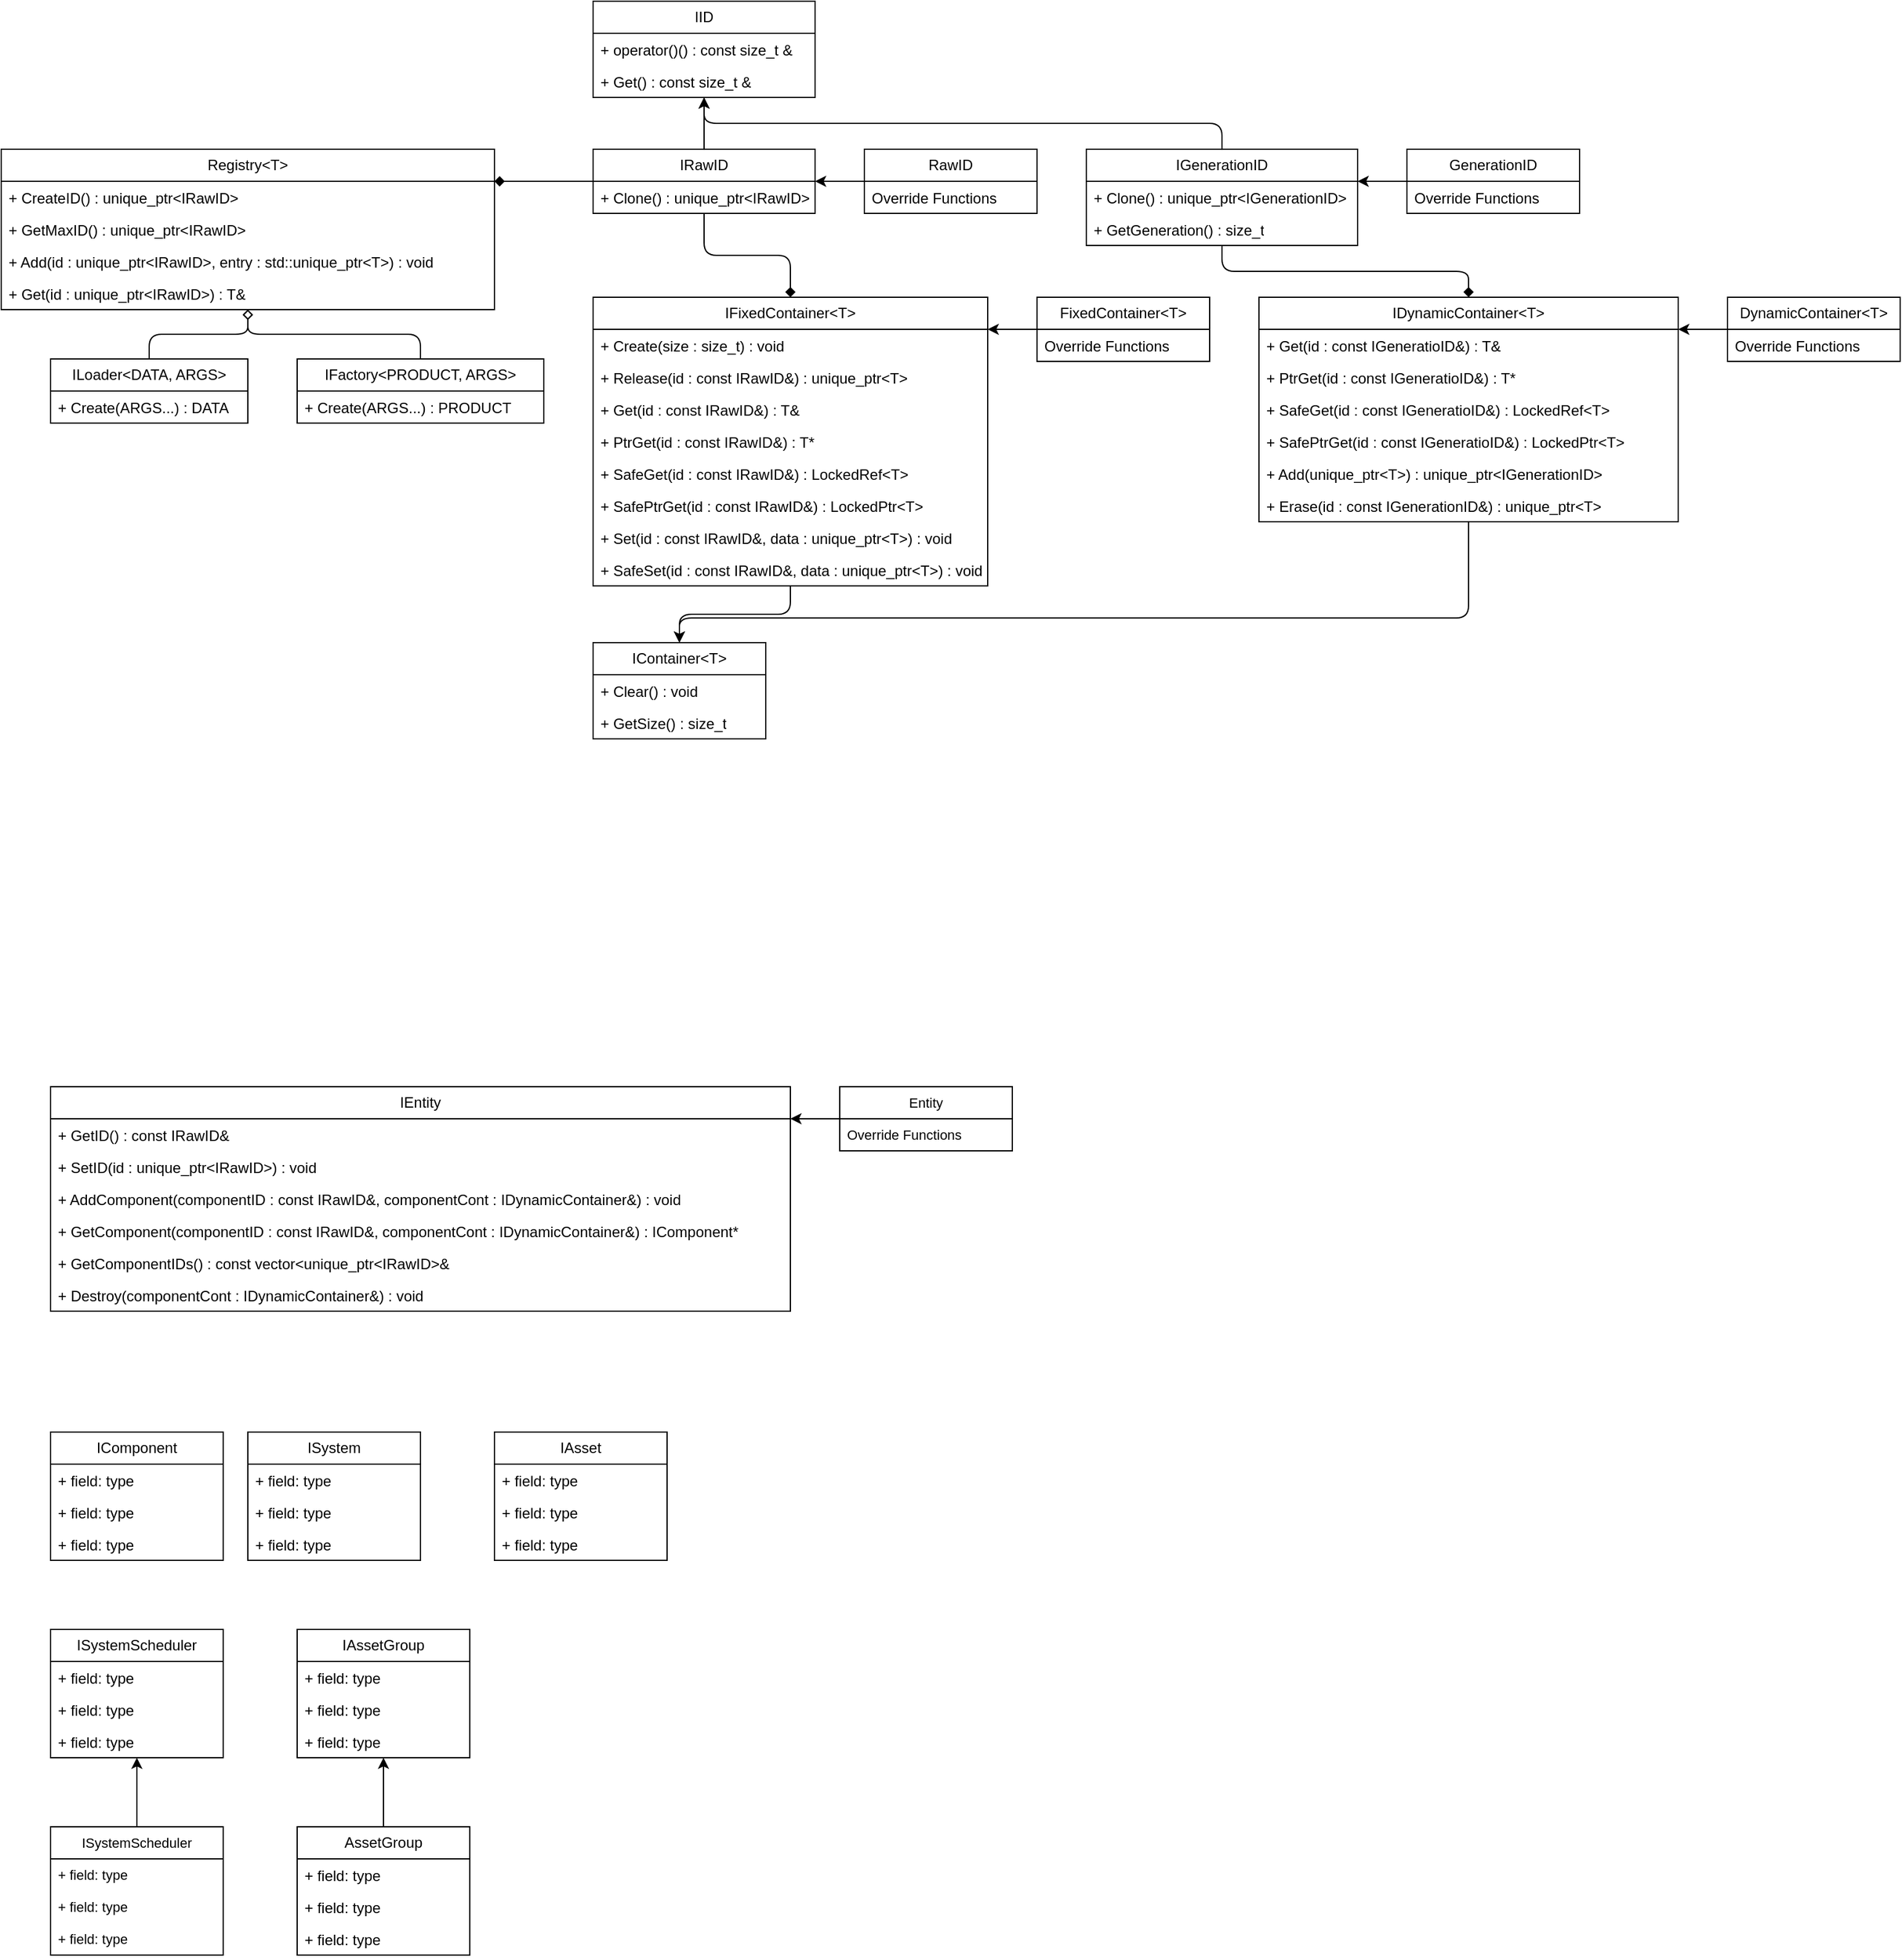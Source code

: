 ﻿<mxfile>
    <diagram id="rqhNHVHxu7mQpFLzxAB8" name="Relationships">
        <mxGraphModel dx="1311" dy="1559" grid="1" gridSize="10" guides="1" tooltips="1" connect="1" arrows="1" fold="1" page="0" pageScale="1" pageWidth="827" pageHeight="1169" math="0" shadow="0">
            <root>
                <mxCell id="0"/>
                <mxCell id="1" parent="0"/>
                <mxCell id="2" value="Registry&amp;lt;T&amp;gt;" style="swimlane;fontStyle=0;childLayout=stackLayout;horizontal=1;startSize=26;fillColor=none;horizontalStack=0;resizeParent=1;resizeParentMax=0;resizeLast=0;collapsible=1;marginBottom=0;whiteSpace=wrap;html=1;" parent="1" vertex="1">
                    <mxGeometry x="40" y="-480" width="400" height="130" as="geometry"/>
                </mxCell>
                <mxCell id="3" value="+ CreateID() : unique_ptr&amp;lt;IRawID&amp;gt;" style="text;strokeColor=none;fillColor=none;align=left;verticalAlign=top;spacingLeft=4;spacingRight=4;overflow=hidden;rotatable=0;points=[[0,0.5],[1,0.5]];portConstraint=eastwest;whiteSpace=wrap;html=1;" parent="2" vertex="1">
                    <mxGeometry y="26" width="400" height="26" as="geometry"/>
                </mxCell>
                <mxCell id="55" value="+ GetMaxID() : unique_ptr&amp;lt;IRawID&amp;gt;" style="text;strokeColor=none;fillColor=none;align=left;verticalAlign=top;spacingLeft=4;spacingRight=4;overflow=hidden;rotatable=0;points=[[0,0.5],[1,0.5]];portConstraint=eastwest;whiteSpace=wrap;html=1;" parent="2" vertex="1">
                    <mxGeometry y="52" width="400" height="26" as="geometry"/>
                </mxCell>
                <mxCell id="4" value="+ Add(id : unique_ptr&amp;lt;IRawID&amp;gt;, entry : std::unique_ptr&amp;lt;T&amp;gt;) : void" style="text;strokeColor=none;fillColor=none;align=left;verticalAlign=top;spacingLeft=4;spacingRight=4;overflow=hidden;rotatable=0;points=[[0,0.5],[1,0.5]];portConstraint=eastwest;whiteSpace=wrap;html=1;" parent="2" vertex="1">
                    <mxGeometry y="78" width="400" height="26" as="geometry"/>
                </mxCell>
                <mxCell id="5" value="+ Get(id : unique_ptr&amp;lt;IRawID&amp;gt;) : T&amp;amp;" style="text;strokeColor=none;fillColor=none;align=left;verticalAlign=top;spacingLeft=4;spacingRight=4;overflow=hidden;rotatable=0;points=[[0,0.5],[1,0.5]];portConstraint=eastwest;whiteSpace=wrap;html=1;" parent="2" vertex="1">
                    <mxGeometry y="104" width="400" height="26" as="geometry"/>
                </mxCell>
                <mxCell id="7" value="ISystemScheduler" style="swimlane;fontStyle=0;childLayout=stackLayout;horizontal=1;startSize=26;fillColor=none;horizontalStack=0;resizeParent=1;resizeParentMax=0;resizeLast=0;collapsible=1;marginBottom=0;whiteSpace=wrap;html=1;" parent="1" vertex="1">
                    <mxGeometry x="80" y="720" width="140" height="104" as="geometry"/>
                </mxCell>
                <mxCell id="8" value="+ field: type" style="text;strokeColor=none;fillColor=none;align=left;verticalAlign=top;spacingLeft=4;spacingRight=4;overflow=hidden;rotatable=0;points=[[0,0.5],[1,0.5]];portConstraint=eastwest;whiteSpace=wrap;html=1;" parent="7" vertex="1">
                    <mxGeometry y="26" width="140" height="26" as="geometry"/>
                </mxCell>
                <mxCell id="9" value="+ field: type" style="text;strokeColor=none;fillColor=none;align=left;verticalAlign=top;spacingLeft=4;spacingRight=4;overflow=hidden;rotatable=0;points=[[0,0.5],[1,0.5]];portConstraint=eastwest;whiteSpace=wrap;html=1;" parent="7" vertex="1">
                    <mxGeometry y="52" width="140" height="26" as="geometry"/>
                </mxCell>
                <mxCell id="10" value="+ field: type" style="text;strokeColor=none;fillColor=none;align=left;verticalAlign=top;spacingLeft=4;spacingRight=4;overflow=hidden;rotatable=0;points=[[0,0.5],[1,0.5]];portConstraint=eastwest;whiteSpace=wrap;html=1;" parent="7" vertex="1">
                    <mxGeometry y="78" width="140" height="26" as="geometry"/>
                </mxCell>
                <mxCell id="11" value="ISystem" style="swimlane;fontStyle=0;childLayout=stackLayout;horizontal=1;startSize=26;fillColor=none;horizontalStack=0;resizeParent=1;resizeParentMax=0;resizeLast=0;collapsible=1;marginBottom=0;whiteSpace=wrap;html=1;" parent="1" vertex="1">
                    <mxGeometry x="240" y="560" width="140" height="104" as="geometry"/>
                </mxCell>
                <mxCell id="12" value="+ field: type" style="text;strokeColor=none;fillColor=none;align=left;verticalAlign=top;spacingLeft=4;spacingRight=4;overflow=hidden;rotatable=0;points=[[0,0.5],[1,0.5]];portConstraint=eastwest;whiteSpace=wrap;html=1;" parent="11" vertex="1">
                    <mxGeometry y="26" width="140" height="26" as="geometry"/>
                </mxCell>
                <mxCell id="13" value="+ field: type" style="text;strokeColor=none;fillColor=none;align=left;verticalAlign=top;spacingLeft=4;spacingRight=4;overflow=hidden;rotatable=0;points=[[0,0.5],[1,0.5]];portConstraint=eastwest;whiteSpace=wrap;html=1;" parent="11" vertex="1">
                    <mxGeometry y="52" width="140" height="26" as="geometry"/>
                </mxCell>
                <mxCell id="14" value="+ field: type" style="text;strokeColor=none;fillColor=none;align=left;verticalAlign=top;spacingLeft=4;spacingRight=4;overflow=hidden;rotatable=0;points=[[0,0.5],[1,0.5]];portConstraint=eastwest;whiteSpace=wrap;html=1;" parent="11" vertex="1">
                    <mxGeometry y="78" width="140" height="26" as="geometry"/>
                </mxCell>
                <mxCell id="15" value="IEntity" style="swimlane;fontStyle=0;childLayout=stackLayout;horizontal=1;startSize=26;fillColor=none;horizontalStack=0;resizeParent=1;resizeParentMax=0;resizeLast=0;collapsible=1;marginBottom=0;whiteSpace=wrap;html=1;" parent="1" vertex="1">
                    <mxGeometry x="80" y="280" width="600" height="182" as="geometry"/>
                </mxCell>
                <mxCell id="18" value="+ GetID() : const IRawID&amp;amp;" style="text;strokeColor=none;fillColor=none;align=left;verticalAlign=top;spacingLeft=4;spacingRight=4;overflow=hidden;rotatable=0;points=[[0,0.5],[1,0.5]];portConstraint=eastwest;whiteSpace=wrap;html=1;" parent="15" vertex="1">
                    <mxGeometry y="26" width="600" height="26" as="geometry"/>
                </mxCell>
                <mxCell id="17" value="+ SetID(id : unique_ptr&amp;lt;IRawID&amp;gt;) : void" style="text;strokeColor=none;fillColor=none;align=left;verticalAlign=top;spacingLeft=4;spacingRight=4;overflow=hidden;rotatable=0;points=[[0,0.5],[1,0.5]];portConstraint=eastwest;whiteSpace=wrap;html=1;" parent="15" vertex="1">
                    <mxGeometry y="52" width="600" height="26" as="geometry"/>
                </mxCell>
                <mxCell id="16" value="+ AddComponent(componentID : const IRawID&amp;amp;, componentCont : IDynamicContainer&amp;amp;) : void" style="text;strokeColor=none;fillColor=none;align=left;verticalAlign=top;spacingLeft=4;spacingRight=4;overflow=hidden;rotatable=0;points=[[0,0.5],[1,0.5]];portConstraint=eastwest;whiteSpace=wrap;html=1;" parent="15" vertex="1">
                    <mxGeometry y="78" width="600" height="26" as="geometry"/>
                </mxCell>
                <mxCell id="90" value="+ GetComponent(componentID : const IRawID&amp;amp;, componentCont : IDynamicContainer&amp;amp;) : IComponent*" style="text;strokeColor=none;fillColor=none;align=left;verticalAlign=top;spacingLeft=4;spacingRight=4;overflow=hidden;rotatable=0;points=[[0,0.5],[1,0.5]];portConstraint=eastwest;whiteSpace=wrap;html=1;" vertex="1" parent="15">
                    <mxGeometry y="104" width="600" height="26" as="geometry"/>
                </mxCell>
                <mxCell id="91" value="+ GetComponentIDs() : const vector&amp;lt;unique_ptr&amp;lt;IRawID&amp;gt;&amp;amp;" style="text;strokeColor=none;fillColor=none;align=left;verticalAlign=top;spacingLeft=4;spacingRight=4;overflow=hidden;rotatable=0;points=[[0,0.5],[1,0.5]];portConstraint=eastwest;whiteSpace=wrap;html=1;" vertex="1" parent="15">
                    <mxGeometry y="130" width="600" height="26" as="geometry"/>
                </mxCell>
                <mxCell id="89" value="+ Destroy(componentCont : IDynamicContainer&amp;amp;) : void" style="text;strokeColor=none;fillColor=none;align=left;verticalAlign=top;spacingLeft=4;spacingRight=4;overflow=hidden;rotatable=0;points=[[0,0.5],[1,0.5]];portConstraint=eastwest;whiteSpace=wrap;html=1;" vertex="1" parent="15">
                    <mxGeometry y="156" width="600" height="26" as="geometry"/>
                </mxCell>
                <mxCell id="19" value="IComponent" style="swimlane;fontStyle=0;childLayout=stackLayout;horizontal=1;startSize=26;fillColor=none;horizontalStack=0;resizeParent=1;resizeParentMax=0;resizeLast=0;collapsible=1;marginBottom=0;whiteSpace=wrap;html=1;" parent="1" vertex="1">
                    <mxGeometry x="80" y="560" width="140" height="104" as="geometry"/>
                </mxCell>
                <mxCell id="20" value="+ field: type" style="text;strokeColor=none;fillColor=none;align=left;verticalAlign=top;spacingLeft=4;spacingRight=4;overflow=hidden;rotatable=0;points=[[0,0.5],[1,0.5]];portConstraint=eastwest;whiteSpace=wrap;html=1;" parent="19" vertex="1">
                    <mxGeometry y="26" width="140" height="26" as="geometry"/>
                </mxCell>
                <mxCell id="21" value="+ field: type" style="text;strokeColor=none;fillColor=none;align=left;verticalAlign=top;spacingLeft=4;spacingRight=4;overflow=hidden;rotatable=0;points=[[0,0.5],[1,0.5]];portConstraint=eastwest;whiteSpace=wrap;html=1;" parent="19" vertex="1">
                    <mxGeometry y="52" width="140" height="26" as="geometry"/>
                </mxCell>
                <mxCell id="22" value="+ field: type" style="text;strokeColor=none;fillColor=none;align=left;verticalAlign=top;spacingLeft=4;spacingRight=4;overflow=hidden;rotatable=0;points=[[0,0.5],[1,0.5]];portConstraint=eastwest;whiteSpace=wrap;html=1;" parent="19" vertex="1">
                    <mxGeometry y="78" width="140" height="26" as="geometry"/>
                </mxCell>
                <mxCell id="_G6ognDpRzYu16GwKHiT-56" style="edgeStyle=elbowEdgeStyle;shape=connector;rounded=1;elbow=vertical;html=1;strokeColor=default;align=center;verticalAlign=middle;fontFamily=Helvetica;fontSize=11;fontColor=default;labelBackgroundColor=default;endArrow=diamond;endFill=0;" parent="1" source="23" target="2" edge="1">
                    <mxGeometry relative="1" as="geometry"/>
                </mxCell>
                <mxCell id="23" value="IFactory&amp;lt;PRODUCT, ARGS&amp;gt;" style="swimlane;fontStyle=0;childLayout=stackLayout;horizontal=1;startSize=26;fillColor=none;horizontalStack=0;resizeParent=1;resizeParentMax=0;resizeLast=0;collapsible=1;marginBottom=0;whiteSpace=wrap;html=1;" parent="1" vertex="1">
                    <mxGeometry x="280" y="-310" width="200" height="52" as="geometry"/>
                </mxCell>
                <mxCell id="24" value="+ Create(ARGS...) : PRODUCT" style="text;strokeColor=none;fillColor=none;align=left;verticalAlign=top;spacingLeft=4;spacingRight=4;overflow=hidden;rotatable=0;points=[[0,0.5],[1,0.5]];portConstraint=eastwest;whiteSpace=wrap;html=1;" parent="23" vertex="1">
                    <mxGeometry y="26" width="200" height="26" as="geometry"/>
                </mxCell>
                <mxCell id="_G6ognDpRzYu16GwKHiT-55" style="edgeStyle=elbowEdgeStyle;html=1;endArrow=diamond;endFill=0;elbow=vertical;" parent="1" source="27" target="2" edge="1">
                    <mxGeometry relative="1" as="geometry"/>
                </mxCell>
                <mxCell id="27" value="ILoader&amp;lt;DATA, ARGS&amp;gt;" style="swimlane;fontStyle=0;childLayout=stackLayout;horizontal=1;startSize=26;fillColor=none;horizontalStack=0;resizeParent=1;resizeParentMax=0;resizeLast=0;collapsible=1;marginBottom=0;whiteSpace=wrap;html=1;" parent="1" vertex="1">
                    <mxGeometry x="80" y="-310" width="160" height="52" as="geometry"/>
                </mxCell>
                <mxCell id="28" value="+ Create(ARGS...) : DATA" style="text;strokeColor=none;fillColor=none;align=left;verticalAlign=top;spacingLeft=4;spacingRight=4;overflow=hidden;rotatable=0;points=[[0,0.5],[1,0.5]];portConstraint=eastwest;whiteSpace=wrap;html=1;" parent="27" vertex="1">
                    <mxGeometry y="26" width="160" height="26" as="geometry"/>
                </mxCell>
                <mxCell id="43" value="IAsset" style="swimlane;fontStyle=0;childLayout=stackLayout;horizontal=1;startSize=26;fillColor=none;horizontalStack=0;resizeParent=1;resizeParentMax=0;resizeLast=0;collapsible=1;marginBottom=0;whiteSpace=wrap;html=1;" parent="1" vertex="1">
                    <mxGeometry x="440" y="560" width="140" height="104" as="geometry"/>
                </mxCell>
                <mxCell id="44" value="+ field: type" style="text;strokeColor=none;fillColor=none;align=left;verticalAlign=top;spacingLeft=4;spacingRight=4;overflow=hidden;rotatable=0;points=[[0,0.5],[1,0.5]];portConstraint=eastwest;whiteSpace=wrap;html=1;" parent="43" vertex="1">
                    <mxGeometry y="26" width="140" height="26" as="geometry"/>
                </mxCell>
                <mxCell id="45" value="+ field: type" style="text;strokeColor=none;fillColor=none;align=left;verticalAlign=top;spacingLeft=4;spacingRight=4;overflow=hidden;rotatable=0;points=[[0,0.5],[1,0.5]];portConstraint=eastwest;whiteSpace=wrap;html=1;" parent="43" vertex="1">
                    <mxGeometry y="52" width="140" height="26" as="geometry"/>
                </mxCell>
                <mxCell id="46" value="+ field: type" style="text;strokeColor=none;fillColor=none;align=left;verticalAlign=top;spacingLeft=4;spacingRight=4;overflow=hidden;rotatable=0;points=[[0,0.5],[1,0.5]];portConstraint=eastwest;whiteSpace=wrap;html=1;" parent="43" vertex="1">
                    <mxGeometry y="78" width="140" height="26" as="geometry"/>
                </mxCell>
                <mxCell id="_G6ognDpRzYu16GwKHiT-75" style="edgeStyle=elbowEdgeStyle;shape=connector;rounded=1;elbow=vertical;html=1;strokeColor=default;align=center;verticalAlign=middle;fontFamily=Helvetica;fontSize=11;fontColor=default;labelBackgroundColor=default;endArrow=classic;endFill=1;" parent="1" source="47" target="_G6ognDpRzYu16GwKHiT-69" edge="1">
                    <mxGeometry relative="1" as="geometry"/>
                </mxCell>
                <mxCell id="47" value="AssetGroup" style="swimlane;fontStyle=0;childLayout=stackLayout;horizontal=1;startSize=26;fillColor=none;horizontalStack=0;resizeParent=1;resizeParentMax=0;resizeLast=0;collapsible=1;marginBottom=0;whiteSpace=wrap;html=1;" parent="1" vertex="1">
                    <mxGeometry x="280" y="880" width="140" height="104" as="geometry"/>
                </mxCell>
                <mxCell id="48" value="+ field: type" style="text;strokeColor=none;fillColor=none;align=left;verticalAlign=top;spacingLeft=4;spacingRight=4;overflow=hidden;rotatable=0;points=[[0,0.5],[1,0.5]];portConstraint=eastwest;whiteSpace=wrap;html=1;" parent="47" vertex="1">
                    <mxGeometry y="26" width="140" height="26" as="geometry"/>
                </mxCell>
                <mxCell id="49" value="+ field: type" style="text;strokeColor=none;fillColor=none;align=left;verticalAlign=top;spacingLeft=4;spacingRight=4;overflow=hidden;rotatable=0;points=[[0,0.5],[1,0.5]];portConstraint=eastwest;whiteSpace=wrap;html=1;" parent="47" vertex="1">
                    <mxGeometry y="52" width="140" height="26" as="geometry"/>
                </mxCell>
                <mxCell id="50" value="+ field: type" style="text;strokeColor=none;fillColor=none;align=left;verticalAlign=top;spacingLeft=4;spacingRight=4;overflow=hidden;rotatable=0;points=[[0,0.5],[1,0.5]];portConstraint=eastwest;whiteSpace=wrap;html=1;" parent="47" vertex="1">
                    <mxGeometry y="78" width="140" height="26" as="geometry"/>
                </mxCell>
                <mxCell id="L9fzZ782v0B9ujaJPwqR-56" style="edgeStyle=elbowEdgeStyle;html=1;endArrow=diamond;endFill=1;elbow=vertical;" parent="1" source="56" target="L9fzZ782v0B9ujaJPwqR-86" edge="1">
                    <mxGeometry relative="1" as="geometry">
                        <mxPoint x="590" y="-376" as="sourcePoint"/>
                    </mxGeometry>
                </mxCell>
                <mxCell id="_G6ognDpRzYu16GwKHiT-57" style="edgeStyle=elbowEdgeStyle;shape=connector;rounded=1;elbow=vertical;html=1;strokeColor=default;align=center;verticalAlign=middle;fontFamily=Helvetica;fontSize=11;fontColor=default;labelBackgroundColor=default;endArrow=diamond;endFill=1;" parent="1" source="56" target="2" edge="1">
                    <mxGeometry relative="1" as="geometry">
                        <mxPoint x="520" y="-428" as="sourcePoint"/>
                    </mxGeometry>
                </mxCell>
                <mxCell id="L9fzZ782v0B9ujaJPwqR-61" value="IID" style="swimlane;fontStyle=0;childLayout=stackLayout;horizontal=1;startSize=26;fillColor=none;horizontalStack=0;resizeParent=1;resizeParentMax=0;resizeLast=0;collapsible=1;marginBottom=0;whiteSpace=wrap;html=1;" parent="1" vertex="1">
                    <mxGeometry x="520" y="-600" width="180" height="78" as="geometry"/>
                </mxCell>
                <mxCell id="L9fzZ782v0B9ujaJPwqR-62" value="+ operator()() : const size_t &amp;amp;" style="text;strokeColor=none;fillColor=none;align=left;verticalAlign=top;spacingLeft=4;spacingRight=4;overflow=hidden;rotatable=0;points=[[0,0.5],[1,0.5]];portConstraint=eastwest;whiteSpace=wrap;html=1;" parent="L9fzZ782v0B9ujaJPwqR-61" vertex="1">
                    <mxGeometry y="26" width="180" height="26" as="geometry"/>
                </mxCell>
                <mxCell id="80" value="+ Get() : const size_t &amp;amp;" style="text;strokeColor=none;fillColor=none;align=left;verticalAlign=top;spacingLeft=4;spacingRight=4;overflow=hidden;rotatable=0;points=[[0,0.5],[1,0.5]];portConstraint=eastwest;whiteSpace=wrap;html=1;" vertex="1" parent="L9fzZ782v0B9ujaJPwqR-61">
                    <mxGeometry y="52" width="180" height="26" as="geometry"/>
                </mxCell>
                <mxCell id="L9fzZ782v0B9ujaJPwqR-65" style="edgeStyle=elbowEdgeStyle;html=1;elbow=vertical;" parent="1" source="L9fzZ782v0B9ujaJPwqR-67" target="L9fzZ782v0B9ujaJPwqR-61" edge="1">
                    <mxGeometry relative="1" as="geometry"/>
                </mxCell>
                <mxCell id="L9fzZ782v0B9ujaJPwqR-66" style="edgeStyle=elbowEdgeStyle;html=1;endArrow=diamond;endFill=1;elbow=vertical;" parent="1" source="L9fzZ782v0B9ujaJPwqR-67" target="L9fzZ782v0B9ujaJPwqR-91" edge="1">
                    <mxGeometry relative="1" as="geometry"/>
                </mxCell>
                <mxCell id="L9fzZ782v0B9ujaJPwqR-67" value="IGenerationID" style="swimlane;fontStyle=0;childLayout=stackLayout;horizontal=1;startSize=26;fillColor=none;horizontalStack=0;resizeParent=1;resizeParentMax=0;resizeLast=0;collapsible=1;marginBottom=0;whiteSpace=wrap;html=1;" parent="1" vertex="1">
                    <mxGeometry x="920" y="-480" width="220" height="78" as="geometry"/>
                </mxCell>
                <mxCell id="L9fzZ782v0B9ujaJPwqR-70" value="+ Clone() : unique_ptr&amp;lt;IGenerationID&amp;gt;" style="text;strokeColor=none;fillColor=none;align=left;verticalAlign=top;spacingLeft=4;spacingRight=4;overflow=hidden;rotatable=0;points=[[0,0.5],[1,0.5]];portConstraint=eastwest;whiteSpace=wrap;html=1;" parent="L9fzZ782v0B9ujaJPwqR-67" vertex="1">
                    <mxGeometry y="26" width="220" height="26" as="geometry"/>
                </mxCell>
                <mxCell id="L9fzZ782v0B9ujaJPwqR-68" value="+ GetGeneration() : size_t" style="text;strokeColor=none;fillColor=none;align=left;verticalAlign=top;spacingLeft=4;spacingRight=4;overflow=hidden;rotatable=0;points=[[0,0.5],[1,0.5]];portConstraint=eastwest;whiteSpace=wrap;html=1;" parent="L9fzZ782v0B9ujaJPwqR-67" vertex="1">
                    <mxGeometry y="52" width="220" height="26" as="geometry"/>
                </mxCell>
                <mxCell id="L9fzZ782v0B9ujaJPwqR-76" style="edgeStyle=elbowEdgeStyle;html=1;elbow=vertical;" parent="1" source="L9fzZ782v0B9ujaJPwqR-77" target="L9fzZ782v0B9ujaJPwqR-67" edge="1">
                    <mxGeometry relative="1" as="geometry"/>
                </mxCell>
                <mxCell id="L9fzZ782v0B9ujaJPwqR-77" value="GenerationID" style="swimlane;fontStyle=0;childLayout=stackLayout;horizontal=1;startSize=26;fillColor=none;horizontalStack=0;resizeParent=1;resizeParentMax=0;resizeLast=0;collapsible=1;marginBottom=0;whiteSpace=wrap;html=1;" parent="1" vertex="1">
                    <mxGeometry x="1180" y="-480" width="140" height="52" as="geometry"/>
                </mxCell>
                <mxCell id="L9fzZ782v0B9ujaJPwqR-80" value="Override Functions" style="text;strokeColor=none;fillColor=none;align=left;verticalAlign=top;spacingLeft=4;spacingRight=4;overflow=hidden;rotatable=0;points=[[0,0.5],[1,0.5]];portConstraint=eastwest;whiteSpace=wrap;html=1;" parent="L9fzZ782v0B9ujaJPwqR-77" vertex="1">
                    <mxGeometry y="26" width="140" height="26" as="geometry"/>
                </mxCell>
                <mxCell id="L9fzZ782v0B9ujaJPwqR-81" value="IContainer&amp;lt;T&amp;gt;" style="swimlane;fontStyle=0;childLayout=stackLayout;horizontal=1;startSize=26;fillColor=none;horizontalStack=0;resizeParent=1;resizeParentMax=0;resizeLast=0;collapsible=1;marginBottom=0;whiteSpace=wrap;html=1;" parent="1" vertex="1">
                    <mxGeometry x="520" y="-80" width="140" height="78" as="geometry"/>
                </mxCell>
                <mxCell id="L9fzZ782v0B9ujaJPwqR-82" value="+ Clear() : void" style="text;strokeColor=none;fillColor=none;align=left;verticalAlign=top;spacingLeft=4;spacingRight=4;overflow=hidden;rotatable=0;points=[[0,0.5],[1,0.5]];portConstraint=eastwest;whiteSpace=wrap;html=1;" parent="L9fzZ782v0B9ujaJPwqR-81" vertex="1">
                    <mxGeometry y="26" width="140" height="26" as="geometry"/>
                </mxCell>
                <mxCell id="67" value="+ GetSize() : size_t" style="text;strokeColor=none;fillColor=none;align=left;verticalAlign=top;spacingLeft=4;spacingRight=4;overflow=hidden;rotatable=0;points=[[0,0.5],[1,0.5]];portConstraint=eastwest;whiteSpace=wrap;html=1;" vertex="1" parent="L9fzZ782v0B9ujaJPwqR-81">
                    <mxGeometry y="52" width="140" height="26" as="geometry"/>
                </mxCell>
                <mxCell id="L9fzZ782v0B9ujaJPwqR-85" style="edgeStyle=elbowEdgeStyle;html=1;elbow=vertical;" parent="1" source="L9fzZ782v0B9ujaJPwqR-86" target="L9fzZ782v0B9ujaJPwqR-81" edge="1">
                    <mxGeometry relative="1" as="geometry"/>
                </mxCell>
                <mxCell id="L9fzZ782v0B9ujaJPwqR-86" value="IFixedContainer&amp;lt;T&amp;gt;" style="swimlane;fontStyle=0;childLayout=stackLayout;horizontal=1;startSize=26;fillColor=none;horizontalStack=0;resizeParent=1;resizeParentMax=0;resizeLast=0;collapsible=1;marginBottom=0;whiteSpace=wrap;html=1;" parent="1" vertex="1">
                    <mxGeometry x="520" y="-360" width="320" height="234" as="geometry"/>
                </mxCell>
                <mxCell id="L9fzZ782v0B9ujaJPwqR-87" value="+ Create(size : size_t) : void" style="text;strokeColor=none;fillColor=none;align=left;verticalAlign=top;spacingLeft=4;spacingRight=4;overflow=hidden;rotatable=0;points=[[0,0.5],[1,0.5]];portConstraint=eastwest;whiteSpace=wrap;html=1;" parent="L9fzZ782v0B9ujaJPwqR-86" vertex="1">
                    <mxGeometry y="26" width="320" height="26" as="geometry"/>
                </mxCell>
                <mxCell id="72" value="+ Release(id : const IRawID&amp;amp;) : unique_ptr&amp;lt;T&amp;gt;" style="text;strokeColor=none;fillColor=none;align=left;verticalAlign=top;spacingLeft=4;spacingRight=4;overflow=hidden;rotatable=0;points=[[0,0.5],[1,0.5]];portConstraint=eastwest;whiteSpace=wrap;html=1;" vertex="1" parent="L9fzZ782v0B9ujaJPwqR-86">
                    <mxGeometry y="52" width="320" height="26" as="geometry"/>
                </mxCell>
                <mxCell id="L9fzZ782v0B9ujaJPwqR-88" value="+ Get(id : const IRawID&amp;amp;) : T&amp;amp;" style="text;strokeColor=none;fillColor=none;align=left;verticalAlign=top;spacingLeft=4;spacingRight=4;overflow=hidden;rotatable=0;points=[[0,0.5],[1,0.5]];portConstraint=eastwest;whiteSpace=wrap;html=1;" parent="L9fzZ782v0B9ujaJPwqR-86" vertex="1">
                    <mxGeometry y="78" width="320" height="26" as="geometry"/>
                </mxCell>
                <mxCell id="L9fzZ782v0B9ujaJPwqR-89" value="+ PtrGet(id : const IRawID&amp;amp;) : T*" style="text;strokeColor=none;fillColor=none;align=left;verticalAlign=top;spacingLeft=4;spacingRight=4;overflow=hidden;rotatable=0;points=[[0,0.5],[1,0.5]];portConstraint=eastwest;whiteSpace=wrap;html=1;" parent="L9fzZ782v0B9ujaJPwqR-86" vertex="1">
                    <mxGeometry y="104" width="320" height="26" as="geometry"/>
                </mxCell>
                <mxCell id="68" value="+ SafeGet(id : const IRawID&amp;amp;) : LockedRef&amp;lt;T&amp;gt;" style="text;strokeColor=none;fillColor=none;align=left;verticalAlign=top;spacingLeft=4;spacingRight=4;overflow=hidden;rotatable=0;points=[[0,0.5],[1,0.5]];portConstraint=eastwest;whiteSpace=wrap;html=1;" vertex="1" parent="L9fzZ782v0B9ujaJPwqR-86">
                    <mxGeometry y="130" width="320" height="26" as="geometry"/>
                </mxCell>
                <mxCell id="69" value="+ SafePtrGet(id : const IRawID&amp;amp;) : LockedPtr&amp;lt;T&amp;gt;" style="text;strokeColor=none;fillColor=none;align=left;verticalAlign=top;spacingLeft=4;spacingRight=4;overflow=hidden;rotatable=0;points=[[0,0.5],[1,0.5]];portConstraint=eastwest;whiteSpace=wrap;html=1;" vertex="1" parent="L9fzZ782v0B9ujaJPwqR-86">
                    <mxGeometry y="156" width="320" height="26" as="geometry"/>
                </mxCell>
                <mxCell id="71" value="+ Set(id : const IRawID&amp;amp;, data : unique_ptr&amp;lt;T&amp;gt;) : void" style="text;strokeColor=none;fillColor=none;align=left;verticalAlign=top;spacingLeft=4;spacingRight=4;overflow=hidden;rotatable=0;points=[[0,0.5],[1,0.5]];portConstraint=eastwest;whiteSpace=wrap;html=1;" vertex="1" parent="L9fzZ782v0B9ujaJPwqR-86">
                    <mxGeometry y="182" width="320" height="26" as="geometry"/>
                </mxCell>
                <mxCell id="73" value="+ SafeSet(id : const IRawID&amp;amp;, data : unique_ptr&amp;lt;T&amp;gt;) : void" style="text;strokeColor=none;fillColor=none;align=left;verticalAlign=top;spacingLeft=4;spacingRight=4;overflow=hidden;rotatable=0;points=[[0,0.5],[1,0.5]];portConstraint=eastwest;whiteSpace=wrap;html=1;" vertex="1" parent="L9fzZ782v0B9ujaJPwqR-86">
                    <mxGeometry y="208" width="320" height="26" as="geometry"/>
                </mxCell>
                <mxCell id="70" style="edgeStyle=elbowEdgeStyle;shape=connector;rounded=1;elbow=vertical;html=1;strokeColor=default;align=center;verticalAlign=middle;fontFamily=Helvetica;fontSize=11;fontColor=default;labelBackgroundColor=default;endArrow=classic;" edge="1" parent="1" source="L9fzZ782v0B9ujaJPwqR-91" target="L9fzZ782v0B9ujaJPwqR-81">
                    <mxGeometry relative="1" as="geometry">
                        <Array as="points">
                            <mxPoint x="910" y="-100"/>
                        </Array>
                    </mxGeometry>
                </mxCell>
                <mxCell id="L9fzZ782v0B9ujaJPwqR-91" value="IDynamicContainer&amp;lt;T&amp;gt;" style="swimlane;fontStyle=0;childLayout=stackLayout;horizontal=1;startSize=26;fillColor=none;horizontalStack=0;resizeParent=1;resizeParentMax=0;resizeLast=0;collapsible=1;marginBottom=0;whiteSpace=wrap;html=1;" parent="1" vertex="1">
                    <mxGeometry x="1060" y="-360" width="340" height="182" as="geometry">
                        <mxRectangle x="880" y="-320" width="160" height="30" as="alternateBounds"/>
                    </mxGeometry>
                </mxCell>
                <mxCell id="L9fzZ782v0B9ujaJPwqR-92" value="+ Get(id : const IGeneratioID&amp;amp;) : T&amp;amp;" style="text;strokeColor=none;fillColor=none;align=left;verticalAlign=top;spacingLeft=4;spacingRight=4;overflow=hidden;rotatable=0;points=[[0,0.5],[1,0.5]];portConstraint=eastwest;whiteSpace=wrap;html=1;" parent="L9fzZ782v0B9ujaJPwqR-91" vertex="1">
                    <mxGeometry y="26" width="340" height="26" as="geometry"/>
                </mxCell>
                <mxCell id="75" value="+ PtrGet(id : const IGeneratioID&amp;amp;) : T*" style="text;strokeColor=none;fillColor=none;align=left;verticalAlign=top;spacingLeft=4;spacingRight=4;overflow=hidden;rotatable=0;points=[[0,0.5],[1,0.5]];portConstraint=eastwest;whiteSpace=wrap;html=1;" vertex="1" parent="L9fzZ782v0B9ujaJPwqR-91">
                    <mxGeometry y="52" width="340" height="26" as="geometry"/>
                </mxCell>
                <mxCell id="76" value="+ SafeGet(id : const IGeneratioID&amp;amp;) : LockedRef&amp;lt;T&amp;gt;" style="text;strokeColor=none;fillColor=none;align=left;verticalAlign=top;spacingLeft=4;spacingRight=4;overflow=hidden;rotatable=0;points=[[0,0.5],[1,0.5]];portConstraint=eastwest;whiteSpace=wrap;html=1;" vertex="1" parent="L9fzZ782v0B9ujaJPwqR-91">
                    <mxGeometry y="78" width="340" height="26" as="geometry"/>
                </mxCell>
                <mxCell id="77" value="+ SafePtrGet(id : const IGeneratioID&amp;amp;) : LockedPtr&amp;lt;T&amp;gt;" style="text;strokeColor=none;fillColor=none;align=left;verticalAlign=top;spacingLeft=4;spacingRight=4;overflow=hidden;rotatable=0;points=[[0,0.5],[1,0.5]];portConstraint=eastwest;whiteSpace=wrap;html=1;" vertex="1" parent="L9fzZ782v0B9ujaJPwqR-91">
                    <mxGeometry y="104" width="340" height="26" as="geometry"/>
                </mxCell>
                <mxCell id="78" value="+ Add(unique_ptr&amp;lt;T&amp;gt;) : unique_ptr&amp;lt;IGenerationID&amp;gt;" style="text;strokeColor=none;fillColor=none;align=left;verticalAlign=top;spacingLeft=4;spacingRight=4;overflow=hidden;rotatable=0;points=[[0,0.5],[1,0.5]];portConstraint=eastwest;whiteSpace=wrap;html=1;" vertex="1" parent="L9fzZ782v0B9ujaJPwqR-91">
                    <mxGeometry y="130" width="340" height="26" as="geometry"/>
                </mxCell>
                <mxCell id="79" value="+ Erase(id : const IGenerationID&amp;amp;) : unique_ptr&amp;lt;T&amp;gt;" style="text;strokeColor=none;fillColor=none;align=left;verticalAlign=top;spacingLeft=4;spacingRight=4;overflow=hidden;rotatable=0;points=[[0,0.5],[1,0.5]];portConstraint=eastwest;whiteSpace=wrap;html=1;" vertex="1" parent="L9fzZ782v0B9ujaJPwqR-91">
                    <mxGeometry y="156" width="340" height="26" as="geometry"/>
                </mxCell>
                <mxCell id="L9fzZ782v0B9ujaJPwqR-95" style="edgeStyle=elbowEdgeStyle;html=1;elbow=vertical;" parent="1" source="L9fzZ782v0B9ujaJPwqR-96" target="L9fzZ782v0B9ujaJPwqR-86" edge="1">
                    <mxGeometry relative="1" as="geometry"/>
                </mxCell>
                <mxCell id="L9fzZ782v0B9ujaJPwqR-96" value="FixedContainer&amp;lt;T&amp;gt;" style="swimlane;fontStyle=0;childLayout=stackLayout;horizontal=1;startSize=26;fillColor=none;horizontalStack=0;resizeParent=1;resizeParentMax=0;resizeLast=0;collapsible=1;marginBottom=0;whiteSpace=wrap;html=1;" parent="1" vertex="1">
                    <mxGeometry x="880" y="-360" width="140" height="52" as="geometry"/>
                </mxCell>
                <mxCell id="L9fzZ782v0B9ujaJPwqR-97" value="Override Functions" style="text;strokeColor=none;fillColor=none;align=left;verticalAlign=top;spacingLeft=4;spacingRight=4;overflow=hidden;rotatable=0;points=[[0,0.5],[1,0.5]];portConstraint=eastwest;whiteSpace=wrap;html=1;" parent="L9fzZ782v0B9ujaJPwqR-96" vertex="1">
                    <mxGeometry y="26" width="140" height="26" as="geometry"/>
                </mxCell>
                <mxCell id="L9fzZ782v0B9ujaJPwqR-100" style="edgeStyle=elbowEdgeStyle;html=1;elbow=vertical;" parent="1" source="L9fzZ782v0B9ujaJPwqR-101" target="L9fzZ782v0B9ujaJPwqR-91" edge="1">
                    <mxGeometry relative="1" as="geometry"/>
                </mxCell>
                <mxCell id="L9fzZ782v0B9ujaJPwqR-101" value="DynamicContainer&amp;lt;T&amp;gt;" style="swimlane;fontStyle=0;childLayout=stackLayout;horizontal=1;startSize=26;fillColor=none;horizontalStack=0;resizeParent=1;resizeParentMax=0;resizeLast=0;collapsible=1;marginBottom=0;whiteSpace=wrap;html=1;" parent="1" vertex="1">
                    <mxGeometry x="1440" y="-360" width="140" height="52" as="geometry"/>
                </mxCell>
                <mxCell id="L9fzZ782v0B9ujaJPwqR-104" value="Override Functions" style="text;strokeColor=none;fillColor=none;align=left;verticalAlign=top;spacingLeft=4;spacingRight=4;overflow=hidden;rotatable=0;points=[[0,0.5],[1,0.5]];portConstraint=eastwest;whiteSpace=wrap;html=1;" parent="L9fzZ782v0B9ujaJPwqR-101" vertex="1">
                    <mxGeometry y="26" width="140" height="26" as="geometry"/>
                </mxCell>
                <mxCell id="_G6ognDpRzYu16GwKHiT-63" style="edgeStyle=elbowEdgeStyle;shape=connector;rounded=1;elbow=vertical;html=1;strokeColor=default;align=center;verticalAlign=middle;fontFamily=Helvetica;fontSize=11;fontColor=default;labelBackgroundColor=default;endArrow=classic;endFill=1;" parent="1" source="_G6ognDpRzYu16GwKHiT-59" target="15" edge="1">
                    <mxGeometry relative="1" as="geometry"/>
                </mxCell>
                <mxCell id="_G6ognDpRzYu16GwKHiT-59" value="Entity" style="swimlane;fontStyle=0;childLayout=stackLayout;horizontal=1;startSize=26;fillColor=none;horizontalStack=0;resizeParent=1;resizeParentMax=0;resizeLast=0;collapsible=1;marginBottom=0;whiteSpace=wrap;html=1;fontFamily=Helvetica;fontSize=11;fontColor=default;labelBackgroundColor=default;" parent="1" vertex="1">
                    <mxGeometry x="720" y="280" width="140" height="52" as="geometry"/>
                </mxCell>
                <mxCell id="_G6ognDpRzYu16GwKHiT-62" value="Override Functions" style="text;strokeColor=none;fillColor=none;align=left;verticalAlign=top;spacingLeft=4;spacingRight=4;overflow=hidden;rotatable=0;points=[[0,0.5],[1,0.5]];portConstraint=eastwest;whiteSpace=wrap;html=1;fontFamily=Helvetica;fontSize=11;fontColor=default;labelBackgroundColor=default;" parent="_G6ognDpRzYu16GwKHiT-59" vertex="1">
                    <mxGeometry y="26" width="140" height="26" as="geometry"/>
                </mxCell>
                <mxCell id="_G6ognDpRzYu16GwKHiT-68" style="edgeStyle=elbowEdgeStyle;shape=connector;rounded=1;elbow=vertical;html=1;strokeColor=default;align=center;verticalAlign=middle;fontFamily=Helvetica;fontSize=11;fontColor=default;labelBackgroundColor=default;endArrow=classic;endFill=1;" parent="1" source="_G6ognDpRzYu16GwKHiT-64" target="7" edge="1">
                    <mxGeometry relative="1" as="geometry"/>
                </mxCell>
                <mxCell id="_G6ognDpRzYu16GwKHiT-64" value="ISystemScheduler" style="swimlane;fontStyle=0;childLayout=stackLayout;horizontal=1;startSize=26;fillColor=none;horizontalStack=0;resizeParent=1;resizeParentMax=0;resizeLast=0;collapsible=1;marginBottom=0;whiteSpace=wrap;html=1;fontFamily=Helvetica;fontSize=11;fontColor=default;labelBackgroundColor=default;" parent="1" vertex="1">
                    <mxGeometry x="80" y="880" width="140" height="104" as="geometry"/>
                </mxCell>
                <mxCell id="_G6ognDpRzYu16GwKHiT-65" value="+ field: type" style="text;strokeColor=none;fillColor=none;align=left;verticalAlign=top;spacingLeft=4;spacingRight=4;overflow=hidden;rotatable=0;points=[[0,0.5],[1,0.5]];portConstraint=eastwest;whiteSpace=wrap;html=1;fontFamily=Helvetica;fontSize=11;fontColor=default;labelBackgroundColor=default;" parent="_G6ognDpRzYu16GwKHiT-64" vertex="1">
                    <mxGeometry y="26" width="140" height="26" as="geometry"/>
                </mxCell>
                <mxCell id="_G6ognDpRzYu16GwKHiT-66" value="+ field: type" style="text;strokeColor=none;fillColor=none;align=left;verticalAlign=top;spacingLeft=4;spacingRight=4;overflow=hidden;rotatable=0;points=[[0,0.5],[1,0.5]];portConstraint=eastwest;whiteSpace=wrap;html=1;fontFamily=Helvetica;fontSize=11;fontColor=default;labelBackgroundColor=default;" parent="_G6ognDpRzYu16GwKHiT-64" vertex="1">
                    <mxGeometry y="52" width="140" height="26" as="geometry"/>
                </mxCell>
                <mxCell id="_G6ognDpRzYu16GwKHiT-67" value="+ field: type" style="text;strokeColor=none;fillColor=none;align=left;verticalAlign=top;spacingLeft=4;spacingRight=4;overflow=hidden;rotatable=0;points=[[0,0.5],[1,0.5]];portConstraint=eastwest;whiteSpace=wrap;html=1;fontFamily=Helvetica;fontSize=11;fontColor=default;labelBackgroundColor=default;" parent="_G6ognDpRzYu16GwKHiT-64" vertex="1">
                    <mxGeometry y="78" width="140" height="26" as="geometry"/>
                </mxCell>
                <mxCell id="_G6ognDpRzYu16GwKHiT-69" value="IAssetGroup" style="swimlane;fontStyle=0;childLayout=stackLayout;horizontal=1;startSize=26;fillColor=none;horizontalStack=0;resizeParent=1;resizeParentMax=0;resizeLast=0;collapsible=1;marginBottom=0;whiteSpace=wrap;html=1;" parent="1" vertex="1">
                    <mxGeometry x="280" y="720" width="140" height="104" as="geometry"/>
                </mxCell>
                <mxCell id="_G6ognDpRzYu16GwKHiT-70" value="+ field: type" style="text;strokeColor=none;fillColor=none;align=left;verticalAlign=top;spacingLeft=4;spacingRight=4;overflow=hidden;rotatable=0;points=[[0,0.5],[1,0.5]];portConstraint=eastwest;whiteSpace=wrap;html=1;" parent="_G6ognDpRzYu16GwKHiT-69" vertex="1">
                    <mxGeometry y="26" width="140" height="26" as="geometry"/>
                </mxCell>
                <mxCell id="_G6ognDpRzYu16GwKHiT-71" value="+ field: type" style="text;strokeColor=none;fillColor=none;align=left;verticalAlign=top;spacingLeft=4;spacingRight=4;overflow=hidden;rotatable=0;points=[[0,0.5],[1,0.5]];portConstraint=eastwest;whiteSpace=wrap;html=1;" parent="_G6ognDpRzYu16GwKHiT-69" vertex="1">
                    <mxGeometry y="52" width="140" height="26" as="geometry"/>
                </mxCell>
                <mxCell id="_G6ognDpRzYu16GwKHiT-72" value="+ field: type" style="text;strokeColor=none;fillColor=none;align=left;verticalAlign=top;spacingLeft=4;spacingRight=4;overflow=hidden;rotatable=0;points=[[0,0.5],[1,0.5]];portConstraint=eastwest;whiteSpace=wrap;html=1;" parent="_G6ognDpRzYu16GwKHiT-69" vertex="1">
                    <mxGeometry y="78" width="140" height="26" as="geometry"/>
                </mxCell>
                <mxCell id="66" style="edgeStyle=elbowEdgeStyle;shape=connector;rounded=1;html=1;strokeColor=default;align=center;verticalAlign=middle;fontFamily=Helvetica;fontSize=11;fontColor=default;labelBackgroundColor=default;endArrow=classic;elbow=vertical;" edge="1" parent="1" source="56" target="L9fzZ782v0B9ujaJPwqR-61">
                    <mxGeometry relative="1" as="geometry"/>
                </mxCell>
                <mxCell id="56" value="IRawID" style="swimlane;fontStyle=0;childLayout=stackLayout;horizontal=1;startSize=26;fillColor=none;horizontalStack=0;resizeParent=1;resizeParentMax=0;resizeLast=0;collapsible=1;marginBottom=0;whiteSpace=wrap;html=1;" vertex="1" parent="1">
                    <mxGeometry x="520" y="-480" width="180" height="52" as="geometry"/>
                </mxCell>
                <mxCell id="57" value="+ Clone() : unique_ptr&amp;lt;IRawID&amp;gt;" style="text;strokeColor=none;fillColor=none;align=left;verticalAlign=top;spacingLeft=4;spacingRight=4;overflow=hidden;rotatable=0;points=[[0,0.5],[1,0.5]];portConstraint=eastwest;whiteSpace=wrap;html=1;" vertex="1" parent="56">
                    <mxGeometry y="26" width="180" height="26" as="geometry"/>
                </mxCell>
                <mxCell id="65" style="edgeStyle=elbowEdgeStyle;shape=connector;rounded=1;html=1;strokeColor=default;align=center;verticalAlign=middle;fontFamily=Helvetica;fontSize=11;fontColor=default;labelBackgroundColor=default;endArrow=classic;elbow=vertical;" edge="1" parent="1" source="60" target="56">
                    <mxGeometry relative="1" as="geometry"/>
                </mxCell>
                <mxCell id="60" value="RawID" style="swimlane;fontStyle=0;childLayout=stackLayout;horizontal=1;startSize=26;fillColor=none;horizontalStack=0;resizeParent=1;resizeParentMax=0;resizeLast=0;collapsible=1;marginBottom=0;whiteSpace=wrap;html=1;" vertex="1" parent="1">
                    <mxGeometry x="740" y="-480" width="140" height="52" as="geometry"/>
                </mxCell>
                <mxCell id="63" value="Override Functions" style="text;strokeColor=none;fillColor=none;align=left;verticalAlign=top;spacingLeft=4;spacingRight=4;overflow=hidden;rotatable=0;points=[[0,0.5],[1,0.5]];portConstraint=eastwest;whiteSpace=wrap;html=1;" vertex="1" parent="60">
                    <mxGeometry y="26" width="140" height="26" as="geometry"/>
                </mxCell>
            </root>
        </mxGraphModel>
    </diagram>
</mxfile>